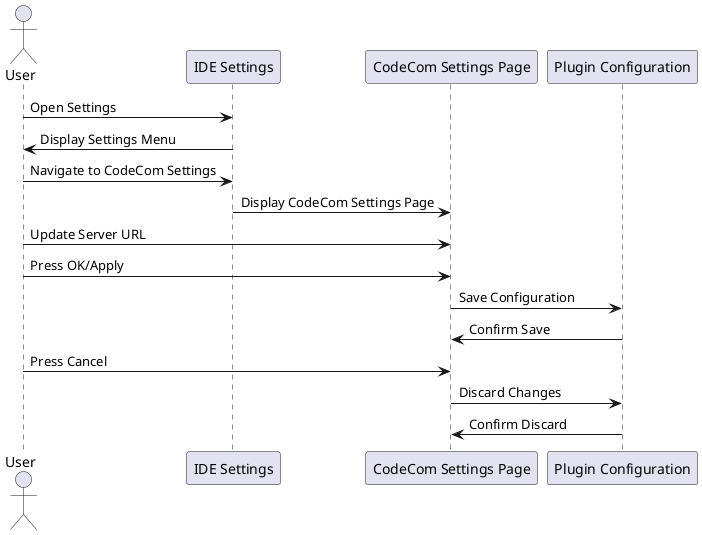 @startuml

actor User
participant "IDE Settings" as IDE
participant "CodeCom Settings Page" as SettingsPage
participant "Plugin Configuration" as Config

User -> IDE : Open Settings
IDE -> User : Display Settings Menu

User -> IDE : Navigate to CodeCom Settings
IDE -> SettingsPage : Display CodeCom Settings Page

User -> SettingsPage : Update Server URL

User -> SettingsPage : Press OK/Apply
SettingsPage -> Config : Save Configuration
Config -> SettingsPage : Confirm Save

User -> SettingsPage : Press Cancel
SettingsPage -> Config : Discard Changes
Config -> SettingsPage : Confirm Discard

@enduml
